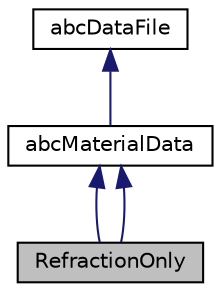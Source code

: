 digraph "RefractionOnly"
{
 // LATEX_PDF_SIZE
  edge [fontname="Helvetica",fontsize="10",labelfontname="Helvetica",labelfontsize="10"];
  node [fontname="Helvetica",fontsize="10",shape=record];
  Node1 [label="RefractionOnly",height=0.2,width=0.4,color="black", fillcolor="grey75", style="filled", fontcolor="black",tooltip="This class is responsible for handling materials with only defined refractive index."];
  Node2 -> Node1 [dir="back",color="midnightblue",fontsize="10",style="solid",fontname="Helvetica"];
  Node2 [label="abcMaterialData",height=0.2,width=0.4,color="black", fillcolor="white", style="filled",URL="$classabc_material_data.html",tooltip="Abstract base class for material data extraction from a json file."];
  Node3 -> Node2 [dir="back",color="midnightblue",fontsize="10",style="solid",fontname="Helvetica"];
  Node3 [label="abcDataFile",height=0.2,width=0.4,color="black", fillcolor="white", style="filled",URL="$classabc_data_file.html",tooltip="This is an abstract base class that provides an interface for handling data files in the simulation."];
  Node2 -> Node1 [dir="back",color="midnightblue",fontsize="10",style="solid",fontname="Helvetica"];
}
